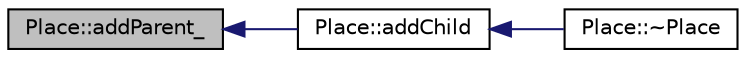 digraph "Place::addParent_"
{
  edge [fontname="Helvetica",fontsize="10",labelfontname="Helvetica",labelfontsize="10"];
  node [fontname="Helvetica",fontsize="10",shape=record];
  rankdir="LR";
  Node1 [label="Place::addParent_",height=0.2,width=0.4,color="black", fillcolor="grey75", style="filled", fontcolor="black"];
  Node1 -> Node2 [dir="back",color="midnightblue",fontsize="10",style="solid",fontname="Helvetica"];
  Node2 [label="Place::addChild",height=0.2,width=0.4,color="black", fillcolor="white", style="filled",URL="$dd/d21/class_place.html#a71f5d02d1a2cd85c2bf6a9558a4fe083"];
  Node2 -> Node3 [dir="back",color="midnightblue",fontsize="10",style="solid",fontname="Helvetica"];
  Node3 [label="Place::~Place",height=0.2,width=0.4,color="black", fillcolor="white", style="filled",URL="$dd/d21/class_place.html#ac2beec60ce093868a1911acf4de7edda"];
}
